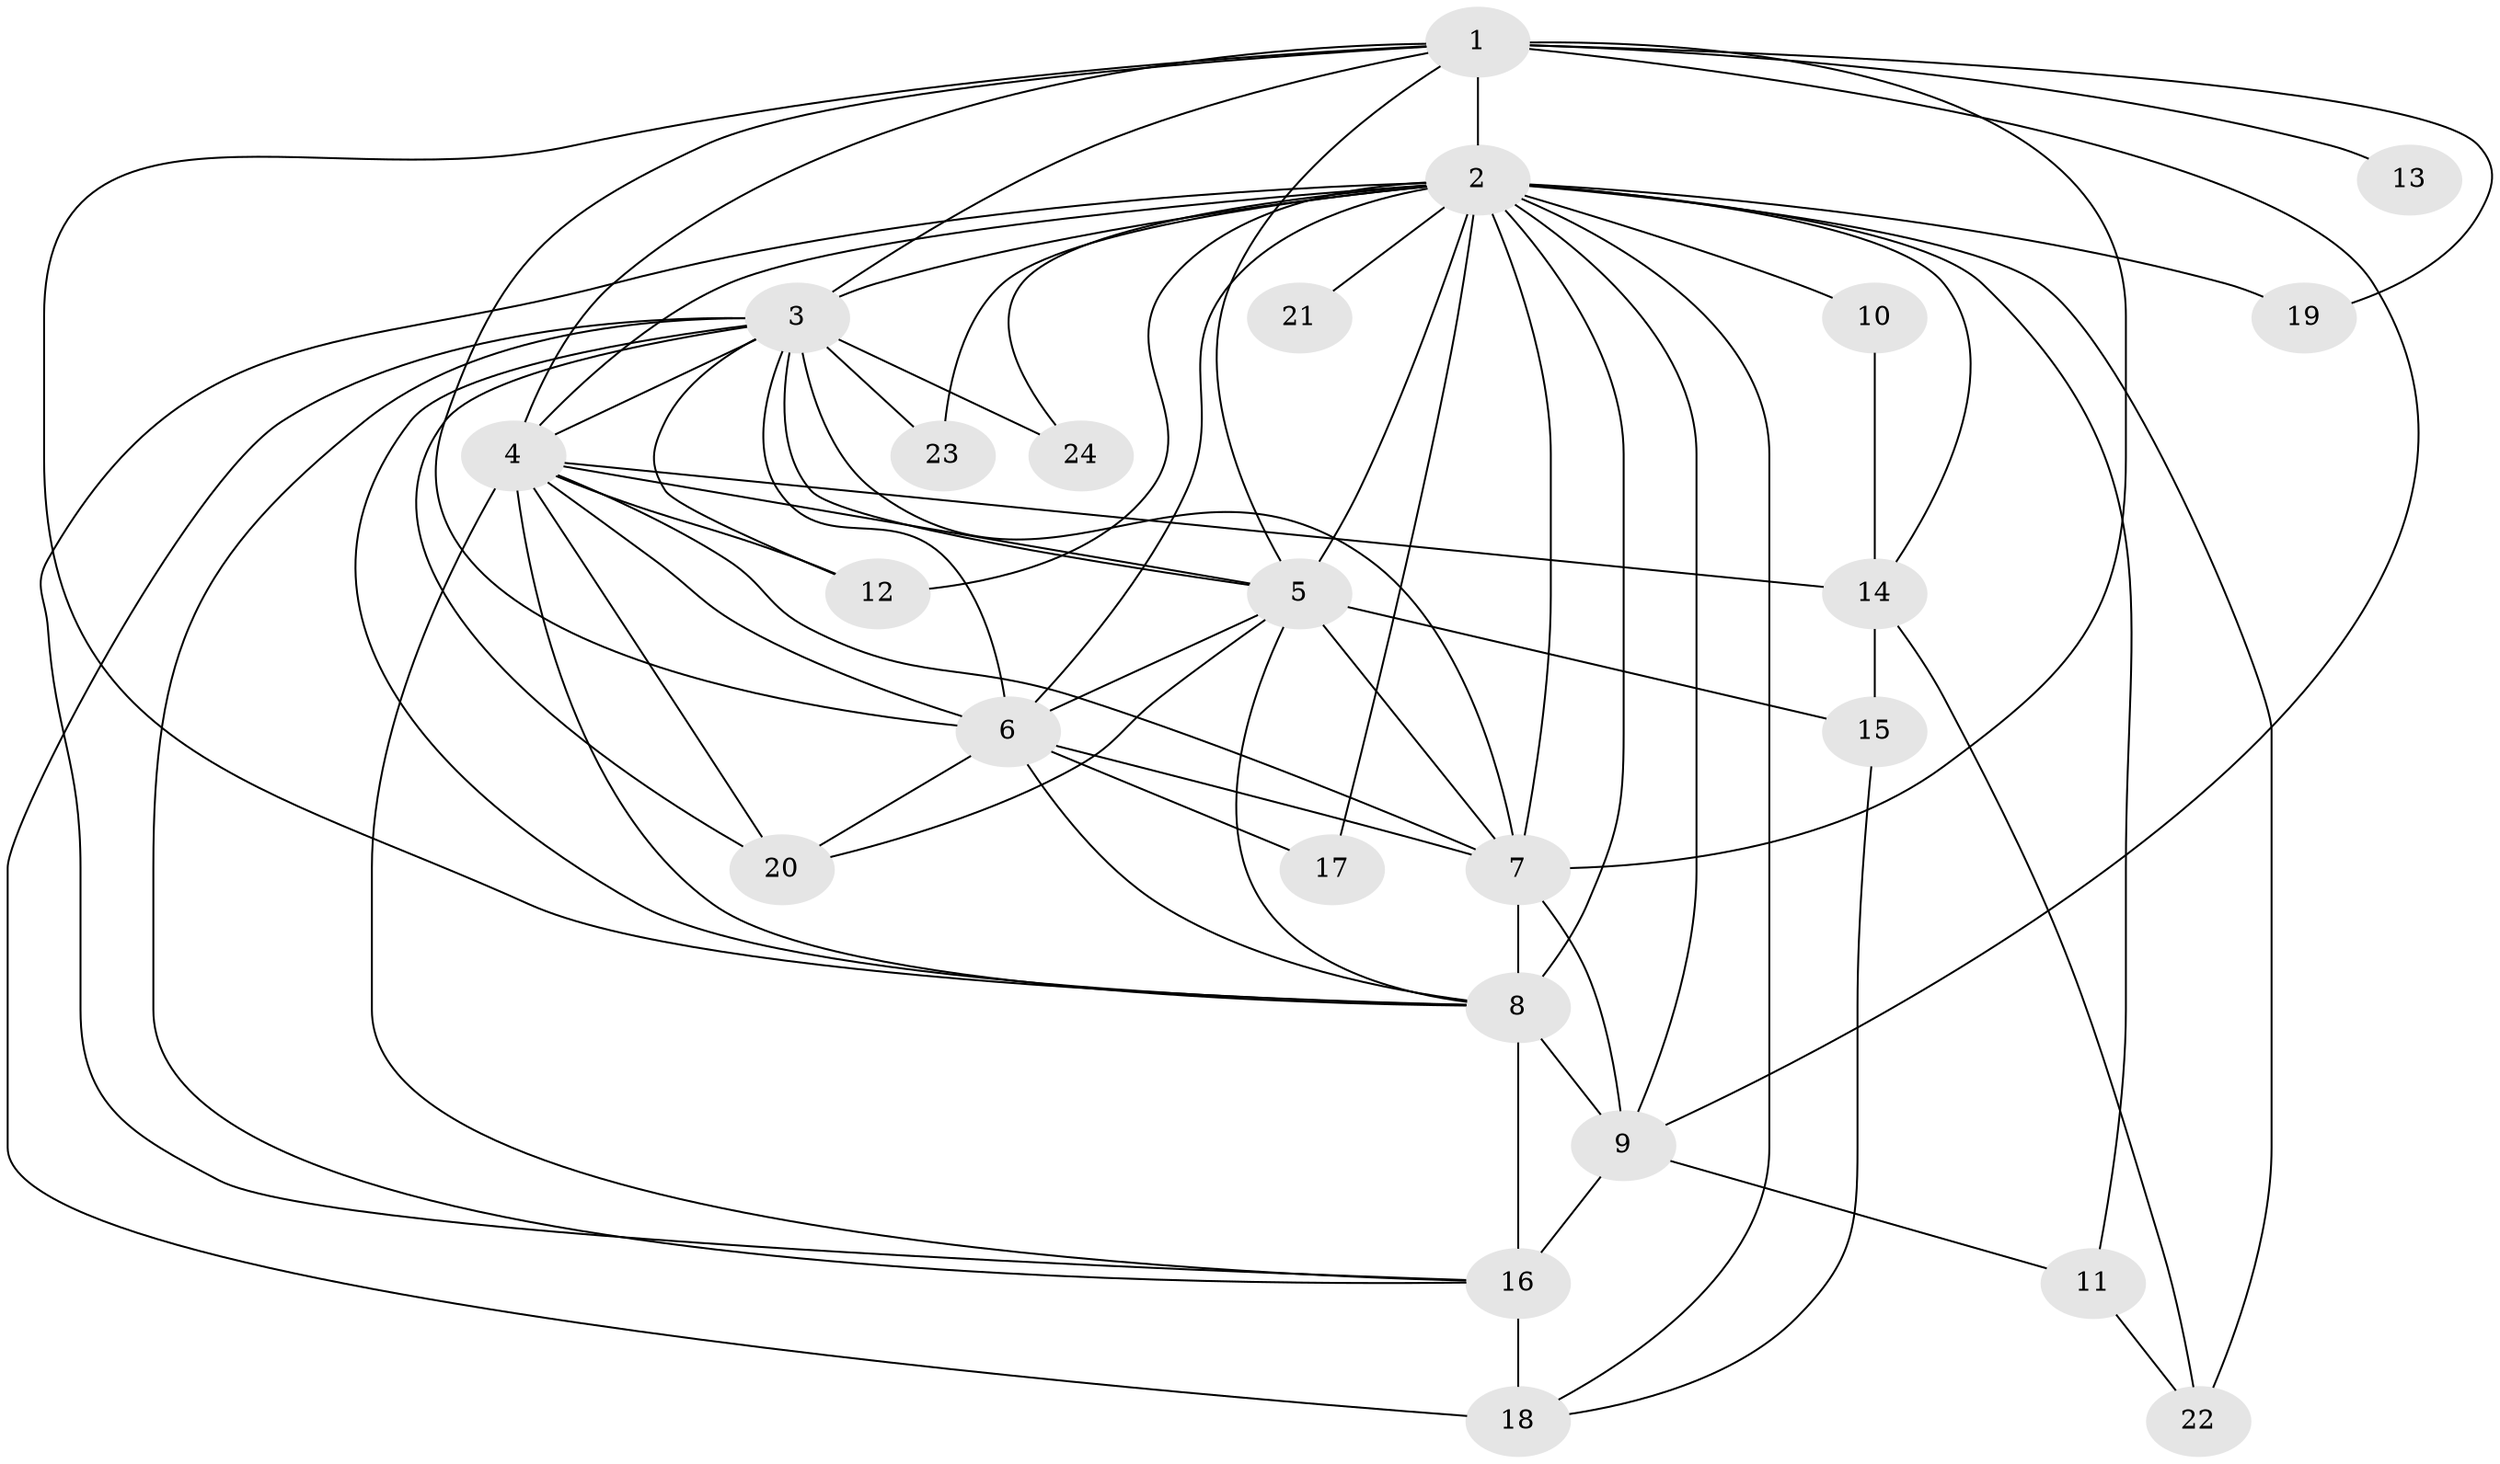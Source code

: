 // original degree distribution, {14: 0.013333333333333334, 28: 0.013333333333333334, 23: 0.013333333333333334, 19: 0.013333333333333334, 13: 0.02666666666666667, 15: 0.02666666666666667, 25: 0.013333333333333334, 18: 0.013333333333333334, 2: 0.5733333333333334, 5: 0.04, 4: 0.05333333333333334, 3: 0.18666666666666668, 8: 0.013333333333333334}
// Generated by graph-tools (version 1.1) at 2025/49/03/04/25 22:49:54]
// undirected, 24 vertices, 69 edges
graph export_dot {
  node [color=gray90,style=filled];
  1;
  2;
  3;
  4;
  5;
  6;
  7;
  8;
  9;
  10;
  11;
  12;
  13;
  14;
  15;
  16;
  17;
  18;
  19;
  20;
  21;
  22;
  23;
  24;
  1 -- 2 [weight=3.0];
  1 -- 3 [weight=1.0];
  1 -- 4 [weight=1.0];
  1 -- 5 [weight=1.0];
  1 -- 6 [weight=1.0];
  1 -- 7 [weight=1.0];
  1 -- 8 [weight=2.0];
  1 -- 9 [weight=1.0];
  1 -- 13 [weight=1.0];
  1 -- 19 [weight=1.0];
  2 -- 3 [weight=5.0];
  2 -- 4 [weight=4.0];
  2 -- 5 [weight=5.0];
  2 -- 6 [weight=4.0];
  2 -- 7 [weight=4.0];
  2 -- 8 [weight=5.0];
  2 -- 9 [weight=5.0];
  2 -- 10 [weight=3.0];
  2 -- 11 [weight=4.0];
  2 -- 12 [weight=1.0];
  2 -- 14 [weight=1.0];
  2 -- 16 [weight=1.0];
  2 -- 17 [weight=3.0];
  2 -- 18 [weight=1.0];
  2 -- 19 [weight=2.0];
  2 -- 21 [weight=1.0];
  2 -- 22 [weight=1.0];
  2 -- 23 [weight=1.0];
  2 -- 24 [weight=2.0];
  3 -- 4 [weight=1.0];
  3 -- 5 [weight=2.0];
  3 -- 6 [weight=2.0];
  3 -- 7 [weight=2.0];
  3 -- 8 [weight=1.0];
  3 -- 12 [weight=2.0];
  3 -- 16 [weight=1.0];
  3 -- 18 [weight=1.0];
  3 -- 20 [weight=1.0];
  3 -- 23 [weight=3.0];
  3 -- 24 [weight=1.0];
  4 -- 5 [weight=1.0];
  4 -- 6 [weight=2.0];
  4 -- 7 [weight=1.0];
  4 -- 8 [weight=1.0];
  4 -- 12 [weight=1.0];
  4 -- 14 [weight=1.0];
  4 -- 16 [weight=1.0];
  4 -- 20 [weight=1.0];
  5 -- 6 [weight=1.0];
  5 -- 7 [weight=1.0];
  5 -- 8 [weight=1.0];
  5 -- 15 [weight=2.0];
  5 -- 20 [weight=1.0];
  6 -- 7 [weight=1.0];
  6 -- 8 [weight=1.0];
  6 -- 17 [weight=1.0];
  6 -- 20 [weight=1.0];
  7 -- 8 [weight=1.0];
  7 -- 9 [weight=4.0];
  8 -- 9 [weight=5.0];
  8 -- 16 [weight=1.0];
  9 -- 11 [weight=1.0];
  9 -- 16 [weight=2.0];
  10 -- 14 [weight=1.0];
  11 -- 22 [weight=1.0];
  14 -- 15 [weight=1.0];
  14 -- 22 [weight=1.0];
  15 -- 18 [weight=1.0];
  16 -- 18 [weight=3.0];
}
